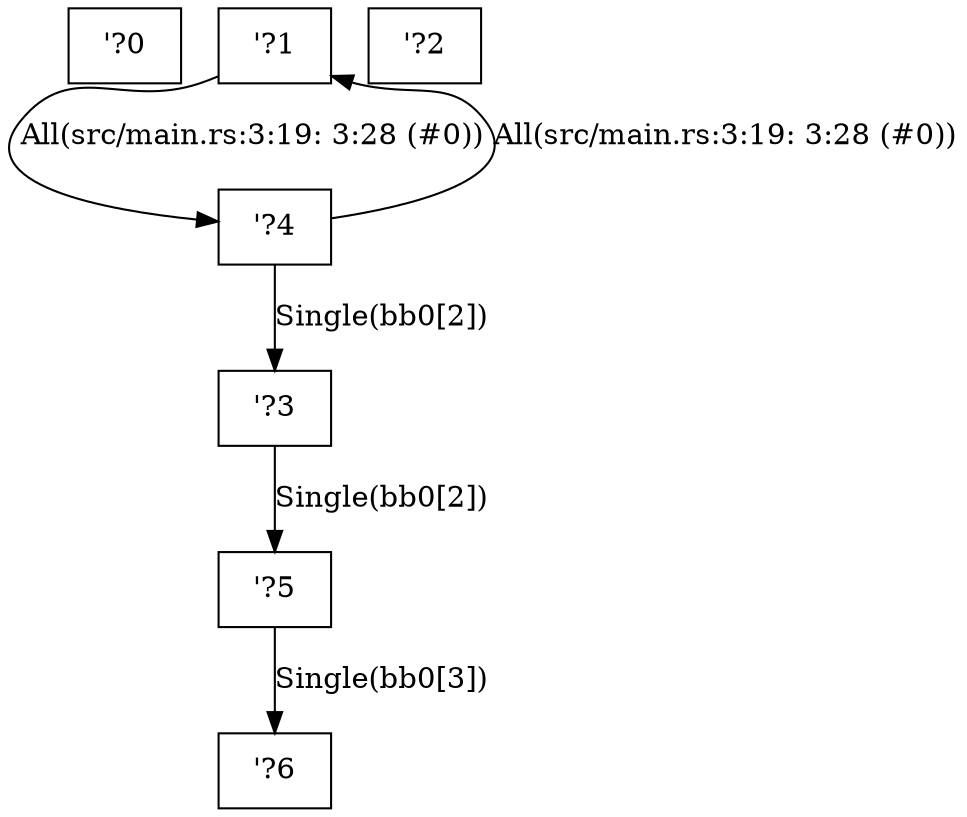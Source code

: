 digraph RegionInferenceContext {
    r0[label="\'?0"][shape="box"];
    r1[label="\'?1"][shape="box"];
    r2[label="\'?2"][shape="box"];
    r3[label="\'?3"][shape="box"];
    r4[label="\'?4"][shape="box"];
    r5[label="\'?5"][shape="box"];
    r6[label="\'?6"][shape="box"];
    r3 -> r5[label="Single(bb0[2])"];
    r4 -> r3[label="Single(bb0[2])"];
    r5 -> r6[label="Single(bb0[3])"];
    r1 -> r4[label="All(src/main.rs:3:19: 3:28 (#0))"];
    r4 -> r1[label="All(src/main.rs:3:19: 3:28 (#0))"];
}
